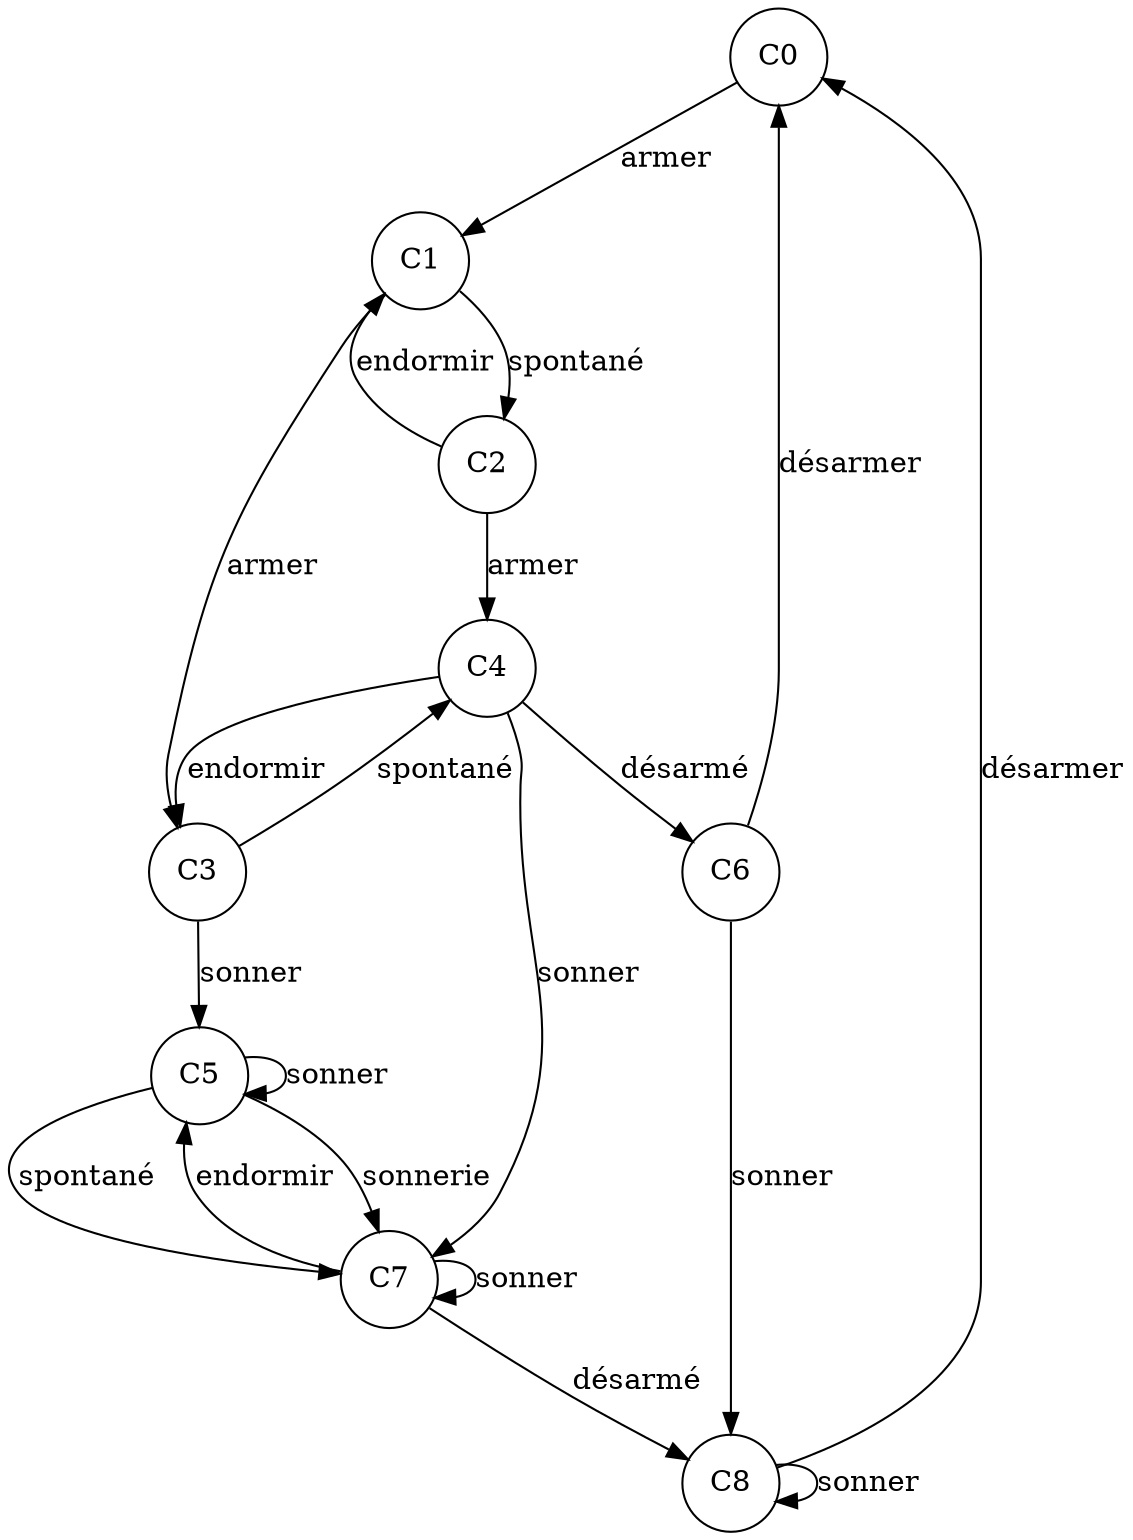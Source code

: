 digraph automaton {
node [shape = circle];
rankdir=TD;
C0 -> C1 [label="armer"];
C1 -> C2 [label="spontané"];
C1 -> C3 [label="armer"];
C2 -> C1 [label="endormir"];
C2 -> C4 [label="armer"];
C3 -> C4 [label="spontané"];
C3 -> C5 [label="sonner"];
C4 -> C6 [label="désarmé"];
C4 -> C3 [label="endormir"];
C4 -> C7 [label="sonner"];
C5 -> C7 [label="sonnerie"];
C5 -> C7 [label="spontané"];
C5 -> C5 [label="sonner"];
C6 -> C0 [label="désarmer"];
C6 -> C8 [label="sonner"];
C7 -> C8 [label="désarmé"];
C7 -> C5 [label="endormir"];
C7 -> C7 [label="sonner"];
C8 -> C0 [label="désarmer"];
C8 -> C8 [label="sonner"];
}

